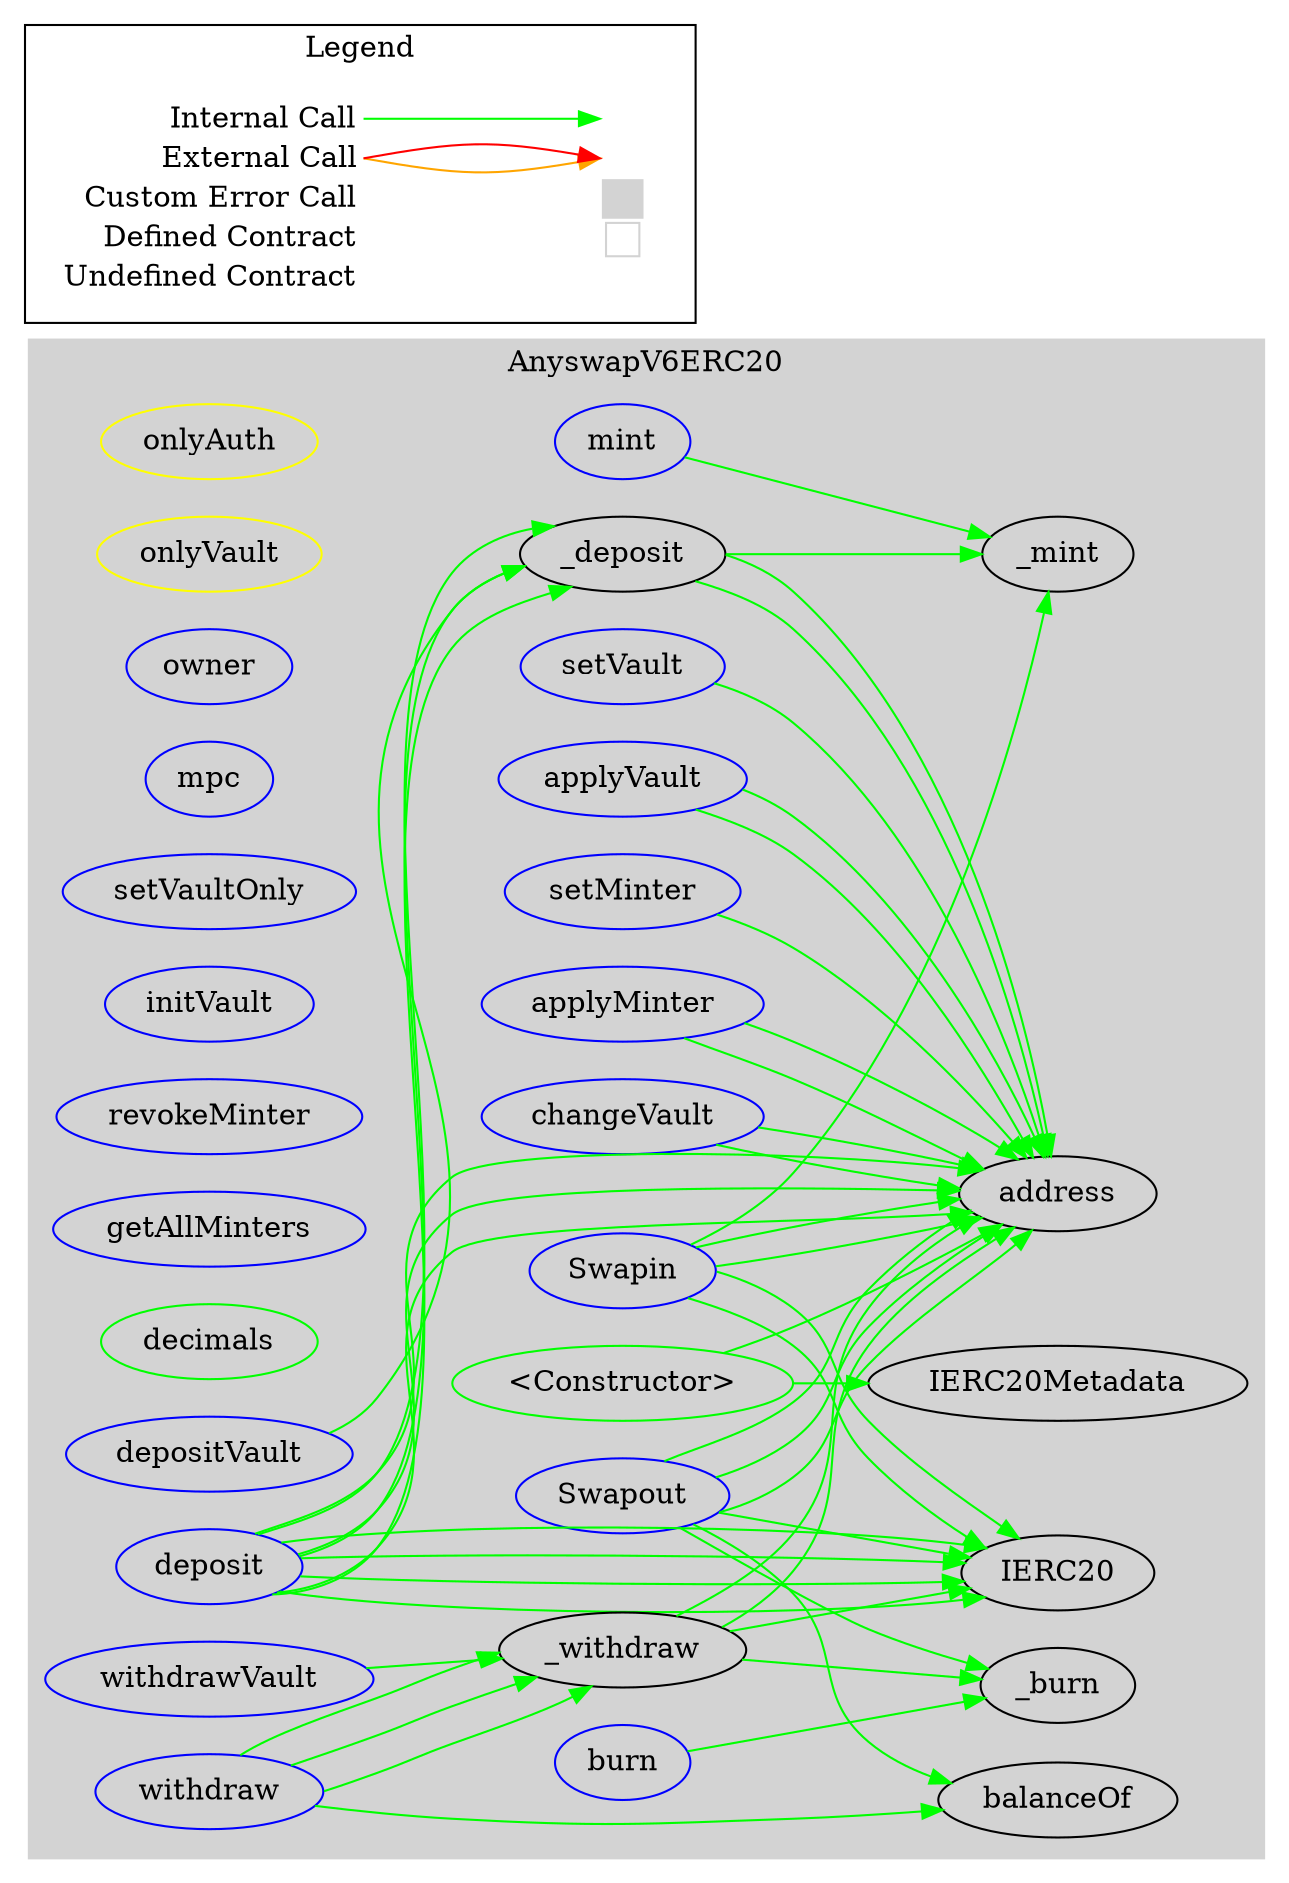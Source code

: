 digraph G {
  graph [ ratio = "auto", page = "100", compound =true ];
subgraph "clusterAnyswapV6ERC20" {
  graph [ label = "AnyswapV6ERC20", color = "lightgray", style = "filled", bgcolor = "lightgray" ];
  "AnyswapV6ERC20.onlyAuth" [ label = "onlyAuth", color = "yellow" ];
  "AnyswapV6ERC20.onlyVault" [ label = "onlyVault", color = "yellow" ];
  "AnyswapV6ERC20.owner" [ label = "owner", color = "blue" ];
  "AnyswapV6ERC20.mpc" [ label = "mpc", color = "blue" ];
  "AnyswapV6ERC20.setVaultOnly" [ label = "setVaultOnly", color = "blue" ];
  "AnyswapV6ERC20.initVault" [ label = "initVault", color = "blue" ];
  "AnyswapV6ERC20.setVault" [ label = "setVault", color = "blue" ];
  "AnyswapV6ERC20.applyVault" [ label = "applyVault", color = "blue" ];
  "AnyswapV6ERC20.setMinter" [ label = "setMinter", color = "blue" ];
  "AnyswapV6ERC20.applyMinter" [ label = "applyMinter", color = "blue" ];
  "AnyswapV6ERC20.revokeMinter" [ label = "revokeMinter", color = "blue" ];
  "AnyswapV6ERC20.getAllMinters" [ label = "getAllMinters", color = "blue" ];
  "AnyswapV6ERC20.changeVault" [ label = "changeVault", color = "blue" ];
  "AnyswapV6ERC20.mint" [ label = "mint", color = "blue" ];
  "AnyswapV6ERC20.burn" [ label = "burn", color = "blue" ];
  "AnyswapV6ERC20.Swapin" [ label = "Swapin", color = "blue" ];
  "AnyswapV6ERC20.Swapout" [ label = "Swapout", color = "blue" ];
  "AnyswapV6ERC20.<Constructor>" [ label = "<Constructor>", color = "green" ];
  "AnyswapV6ERC20.decimals" [ label = "decimals", color = "green" ];
  "AnyswapV6ERC20.deposit" [ label = "deposit", color = "blue" ];
  "AnyswapV6ERC20.depositVault" [ label = "depositVault", color = "blue" ];
  "AnyswapV6ERC20._deposit" [ label = "_deposit" ];
  "AnyswapV6ERC20.withdraw" [ label = "withdraw", color = "blue" ];
  "AnyswapV6ERC20.withdrawVault" [ label = "withdrawVault", color = "blue" ];
  "AnyswapV6ERC20._withdraw" [ label = "_withdraw" ];
  "AnyswapV6ERC20.address" [ label = "address" ];
  "AnyswapV6ERC20._mint" [ label = "_mint" ];
  "AnyswapV6ERC20._burn" [ label = "_burn" ];
  "AnyswapV6ERC20.IERC20" [ label = "IERC20" ];
  "AnyswapV6ERC20.balanceOf" [ label = "balanceOf" ];
  "AnyswapV6ERC20.IERC20Metadata" [ label = "IERC20Metadata" ];
}

  "AnyswapV6ERC20.setVault";
  "AnyswapV6ERC20.address";
  "AnyswapV6ERC20.applyVault";
  "AnyswapV6ERC20.setMinter";
  "AnyswapV6ERC20.applyMinter";
  "AnyswapV6ERC20.changeVault";
  "AnyswapV6ERC20.mint";
  "AnyswapV6ERC20._mint";
  "AnyswapV6ERC20.burn";
  "AnyswapV6ERC20._burn";
  "AnyswapV6ERC20.Swapin";
  "AnyswapV6ERC20.IERC20";
  "AnyswapV6ERC20.Swapout";
  "AnyswapV6ERC20.balanceOf";
  "AnyswapV6ERC20.<Constructor>";
  "AnyswapV6ERC20.IERC20Metadata";
  "AnyswapV6ERC20.deposit";
  "AnyswapV6ERC20._deposit";
  "AnyswapV6ERC20.depositVault";
  "AnyswapV6ERC20.withdraw";
  "AnyswapV6ERC20._withdraw";
  "AnyswapV6ERC20.withdrawVault";
  "AnyswapV6ERC20.setVault" -> "AnyswapV6ERC20.address" [ color = "green" ];
  "AnyswapV6ERC20.applyVault" -> "AnyswapV6ERC20.address" [ color = "green" ];
  "AnyswapV6ERC20.applyVault" -> "AnyswapV6ERC20.address" [ color = "green" ];
  "AnyswapV6ERC20.setMinter" -> "AnyswapV6ERC20.address" [ color = "green" ];
  "AnyswapV6ERC20.applyMinter" -> "AnyswapV6ERC20.address" [ color = "green" ];
  "AnyswapV6ERC20.applyMinter" -> "AnyswapV6ERC20.address" [ color = "green" ];
  "AnyswapV6ERC20.changeVault" -> "AnyswapV6ERC20.address" [ color = "green" ];
  "AnyswapV6ERC20.changeVault" -> "AnyswapV6ERC20.address" [ color = "green" ];
  "AnyswapV6ERC20.mint" -> "AnyswapV6ERC20._mint" [ color = "green" ];
  "AnyswapV6ERC20.burn" -> "AnyswapV6ERC20._burn" [ color = "green" ];
  "AnyswapV6ERC20.Swapin" -> "AnyswapV6ERC20.address" [ color = "green" ];
  "AnyswapV6ERC20.Swapin" -> "AnyswapV6ERC20.IERC20" [ color = "green" ];
  "AnyswapV6ERC20.Swapin" -> "AnyswapV6ERC20.address" [ color = "green" ];
  "AnyswapV6ERC20.Swapin" -> "AnyswapV6ERC20.IERC20" [ color = "green" ];
  "AnyswapV6ERC20.Swapin" -> "AnyswapV6ERC20._mint" [ color = "green" ];
  "AnyswapV6ERC20.Swapout" -> "AnyswapV6ERC20.address" [ color = "green" ];
  "AnyswapV6ERC20.Swapout" -> "AnyswapV6ERC20.address" [ color = "green" ];
  "AnyswapV6ERC20.Swapout" -> "AnyswapV6ERC20.balanceOf" [ color = "green" ];
  "AnyswapV6ERC20.Swapout" -> "AnyswapV6ERC20.IERC20" [ color = "green" ];
  "AnyswapV6ERC20.Swapout" -> "AnyswapV6ERC20.address" [ color = "green" ];
  "AnyswapV6ERC20.Swapout" -> "AnyswapV6ERC20._burn" [ color = "green" ];
  "AnyswapV6ERC20.<Constructor>" -> "AnyswapV6ERC20.address" [ color = "green" ];
  "AnyswapV6ERC20.<Constructor>" -> "AnyswapV6ERC20.IERC20Metadata" [ color = "green" ];
  "AnyswapV6ERC20.deposit" -> "AnyswapV6ERC20.IERC20" [ color = "green" ];
  "AnyswapV6ERC20.deposit" -> "AnyswapV6ERC20.IERC20" [ color = "green" ];
  "AnyswapV6ERC20.deposit" -> "AnyswapV6ERC20.address" [ color = "green" ];
  "AnyswapV6ERC20.deposit" -> "AnyswapV6ERC20._deposit" [ color = "green" ];
  "AnyswapV6ERC20.deposit" -> "AnyswapV6ERC20.IERC20" [ color = "green" ];
  "AnyswapV6ERC20.deposit" -> "AnyswapV6ERC20.address" [ color = "green" ];
  "AnyswapV6ERC20.deposit" -> "AnyswapV6ERC20._deposit" [ color = "green" ];
  "AnyswapV6ERC20.deposit" -> "AnyswapV6ERC20.IERC20" [ color = "green" ];
  "AnyswapV6ERC20.deposit" -> "AnyswapV6ERC20.address" [ color = "green" ];
  "AnyswapV6ERC20.deposit" -> "AnyswapV6ERC20._deposit" [ color = "green" ];
  "AnyswapV6ERC20.depositVault" -> "AnyswapV6ERC20._deposit" [ color = "green" ];
  "AnyswapV6ERC20._deposit" -> "AnyswapV6ERC20.address" [ color = "green" ];
  "AnyswapV6ERC20._deposit" -> "AnyswapV6ERC20.address" [ color = "green" ];
  "AnyswapV6ERC20._deposit" -> "AnyswapV6ERC20._mint" [ color = "green" ];
  "AnyswapV6ERC20.withdraw" -> "AnyswapV6ERC20._withdraw" [ color = "green" ];
  "AnyswapV6ERC20.withdraw" -> "AnyswapV6ERC20.balanceOf" [ color = "green" ];
  "AnyswapV6ERC20.withdraw" -> "AnyswapV6ERC20._withdraw" [ color = "green" ];
  "AnyswapV6ERC20.withdraw" -> "AnyswapV6ERC20._withdraw" [ color = "green" ];
  "AnyswapV6ERC20.withdrawVault" -> "AnyswapV6ERC20._withdraw" [ color = "green" ];
  "AnyswapV6ERC20._withdraw" -> "AnyswapV6ERC20.address" [ color = "green" ];
  "AnyswapV6ERC20._withdraw" -> "AnyswapV6ERC20.address" [ color = "green" ];
  "AnyswapV6ERC20._withdraw" -> "AnyswapV6ERC20._burn" [ color = "green" ];
  "AnyswapV6ERC20._withdraw" -> "AnyswapV6ERC20.IERC20" [ color = "green" ];


rankdir=LR
node [shape=plaintext]
subgraph cluster_01 { 
label = "Legend";
key [label=<<table border="0" cellpadding="2" cellspacing="0" cellborder="0">
  <tr><td align="right" port="i1">Internal Call</td></tr>
  <tr><td align="right" port="i2">External Call</td></tr>
  <tr><td align="right" port="i2">Custom Error Call</td></tr>
  <tr><td align="right" port="i3">Defined Contract</td></tr>
  <tr><td align="right" port="i4">Undefined Contract</td></tr>
  </table>>]
key2 [label=<<table border="0" cellpadding="2" cellspacing="0" cellborder="0">
  <tr><td port="i1">&nbsp;&nbsp;&nbsp;</td></tr>
  <tr><td port="i2">&nbsp;&nbsp;&nbsp;</td></tr>
  <tr><td port="i3" bgcolor="lightgray">&nbsp;&nbsp;&nbsp;</td></tr>
  <tr><td port="i4">
    <table border="1" cellborder="0" cellspacing="0" cellpadding="7" color="lightgray">
      <tr>
       <td></td>
      </tr>
     </table>
  </td></tr>
  </table>>]
key:i1:e -> key2:i1:w [color="green"]
key:i2:e -> key2:i2:w [color="orange"]
key:i2:e -> key2:i2:w [color="red"]
}
}

